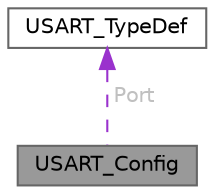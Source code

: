 digraph "USART_Config"
{
 // LATEX_PDF_SIZE
  bgcolor="transparent";
  edge [fontname=Helvetica,fontsize=10,labelfontname=Helvetica,labelfontsize=10];
  node [fontname=Helvetica,fontsize=10,shape=box,height=0.2,width=0.4];
  Node1 [id="Node000001",label="USART_Config",height=0.2,width=0.4,color="gray40", fillcolor="grey60", style="filled", fontcolor="black",tooltip=" "];
  Node2 -> Node1 [id="edge1_Node000001_Node000002",dir="back",color="darkorchid3",style="dashed",tooltip=" ",label=" Port",fontcolor="grey" ];
  Node2 [id="Node000002",label="USART_TypeDef",height=0.2,width=0.4,color="gray40", fillcolor="white", style="filled",URL="$struct_u_s_a_r_t___type_def.html",tooltip="Universal Synchronous Asynchronous Receiver Transmitter."];
}
